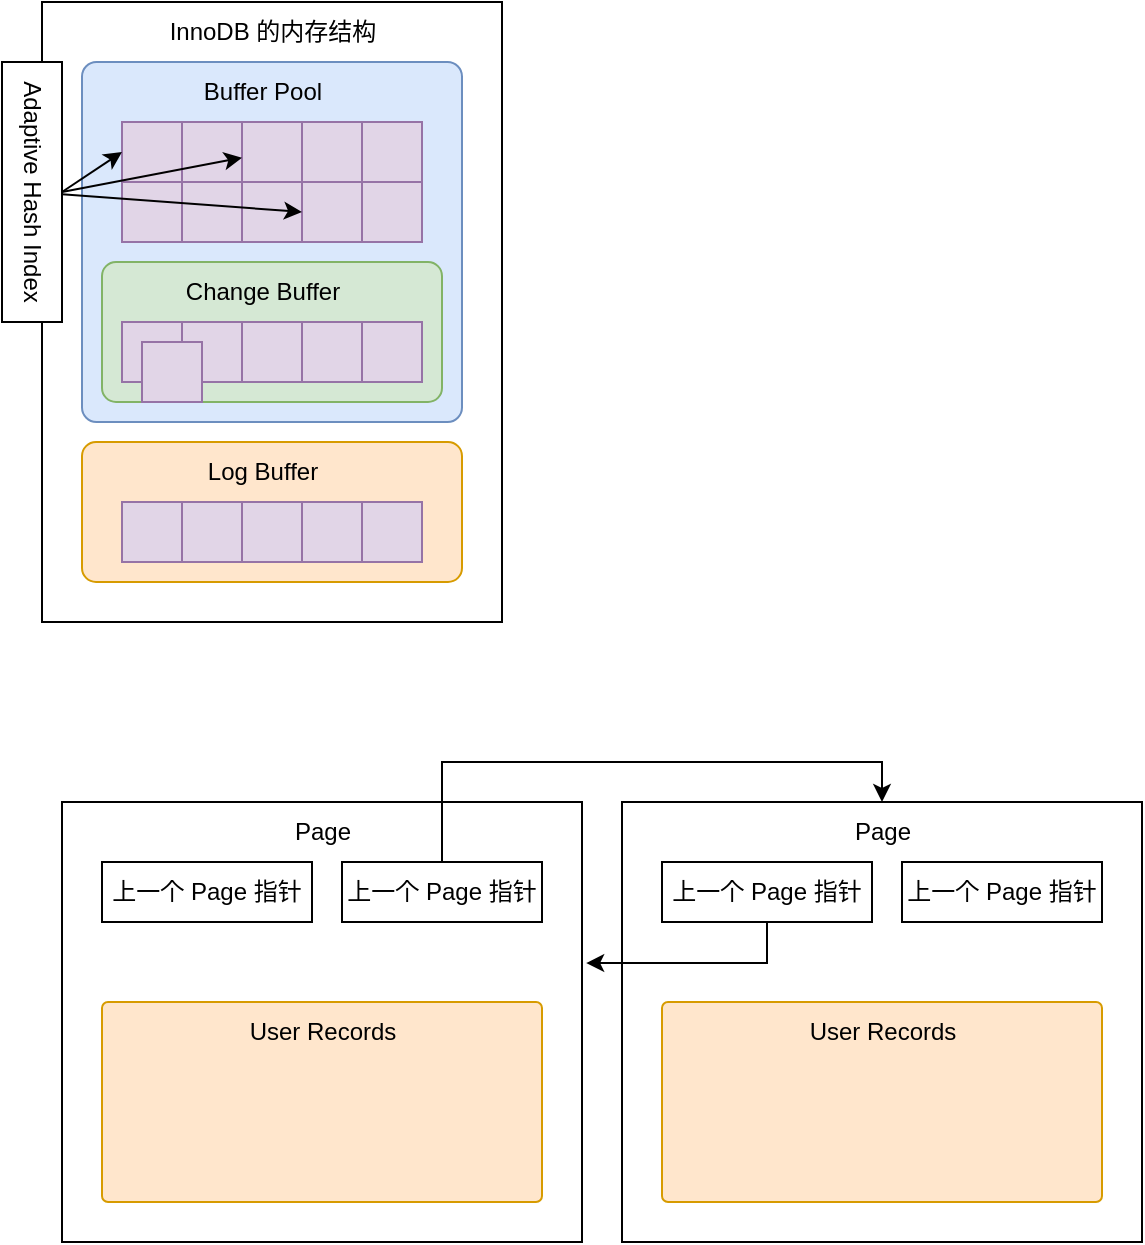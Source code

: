 <mxfile version="20.0.3" type="github">
  <diagram id="n7r63V4qj_OEsW7MUMy4" name="Page-1">
    <mxGraphModel dx="1221" dy="644" grid="1" gridSize="10" guides="1" tooltips="1" connect="1" arrows="1" fold="1" page="1" pageScale="1" pageWidth="1000" pageHeight="1000" math="0" shadow="0">
      <root>
        <mxCell id="0" />
        <mxCell id="1" parent="0" />
        <mxCell id="WWUqH5Mldn_Du5kBV7lZ-1" value="" style="rounded=0;whiteSpace=wrap;html=1;" vertex="1" parent="1">
          <mxGeometry x="70" y="80" width="230" height="310" as="geometry" />
        </mxCell>
        <mxCell id="WWUqH5Mldn_Du5kBV7lZ-2" value="InnoDB 的内存结构" style="text;html=1;align=center;verticalAlign=middle;resizable=0;points=[];autosize=1;strokeColor=none;fillColor=none;" vertex="1" parent="1">
          <mxGeometry x="120" y="80" width="130" height="30" as="geometry" />
        </mxCell>
        <mxCell id="WWUqH5Mldn_Du5kBV7lZ-3" value="" style="rounded=1;whiteSpace=wrap;html=1;arcSize=4;fillColor=#dae8fc;strokeColor=#6c8ebf;" vertex="1" parent="1">
          <mxGeometry x="90" y="110" width="190" height="180" as="geometry" />
        </mxCell>
        <mxCell id="WWUqH5Mldn_Du5kBV7lZ-4" value="Buffer Pool" style="text;html=1;align=center;verticalAlign=middle;resizable=0;points=[];autosize=1;strokeColor=none;fillColor=none;" vertex="1" parent="1">
          <mxGeometry x="140" y="110" width="80" height="30" as="geometry" />
        </mxCell>
        <mxCell id="WWUqH5Mldn_Du5kBV7lZ-5" value="" style="rounded=1;whiteSpace=wrap;html=1;arcSize=10;fillColor=#ffe6cc;strokeColor=#d79b00;" vertex="1" parent="1">
          <mxGeometry x="90" y="300" width="190" height="70" as="geometry" />
        </mxCell>
        <mxCell id="WWUqH5Mldn_Du5kBV7lZ-6" value="Log Buffer​" style="text;html=1;align=center;verticalAlign=middle;resizable=0;points=[];autosize=1;strokeColor=none;fillColor=none;" vertex="1" parent="1">
          <mxGeometry x="140" y="300" width="80" height="30" as="geometry" />
        </mxCell>
        <mxCell id="WWUqH5Mldn_Du5kBV7lZ-7" value="" style="whiteSpace=wrap;html=1;aspect=fixed;fillColor=#e1d5e7;strokeColor=#9673a6;" vertex="1" parent="1">
          <mxGeometry x="110" y="330" width="30" height="30" as="geometry" />
        </mxCell>
        <mxCell id="WWUqH5Mldn_Du5kBV7lZ-8" value="" style="whiteSpace=wrap;html=1;aspect=fixed;fillColor=#e1d5e7;strokeColor=#9673a6;" vertex="1" parent="1">
          <mxGeometry x="140" y="330" width="30" height="30" as="geometry" />
        </mxCell>
        <mxCell id="WWUqH5Mldn_Du5kBV7lZ-9" value="" style="whiteSpace=wrap;html=1;aspect=fixed;fillColor=#e1d5e7;strokeColor=#9673a6;" vertex="1" parent="1">
          <mxGeometry x="170" y="330" width="30" height="30" as="geometry" />
        </mxCell>
        <mxCell id="WWUqH5Mldn_Du5kBV7lZ-10" value="" style="whiteSpace=wrap;html=1;aspect=fixed;fillColor=#e1d5e7;strokeColor=#9673a6;" vertex="1" parent="1">
          <mxGeometry x="200" y="330" width="30" height="30" as="geometry" />
        </mxCell>
        <mxCell id="WWUqH5Mldn_Du5kBV7lZ-11" value="" style="whiteSpace=wrap;html=1;aspect=fixed;fillColor=#e1d5e7;strokeColor=#9673a6;" vertex="1" parent="1">
          <mxGeometry x="230" y="330" width="30" height="30" as="geometry" />
        </mxCell>
        <mxCell id="WWUqH5Mldn_Du5kBV7lZ-15" value="" style="rounded=1;whiteSpace=wrap;html=1;arcSize=10;fillColor=#d5e8d4;strokeColor=#82b366;" vertex="1" parent="1">
          <mxGeometry x="100" y="210" width="170" height="70" as="geometry" />
        </mxCell>
        <mxCell id="WWUqH5Mldn_Du5kBV7lZ-16" value="Change Buffer" style="text;html=1;align=center;verticalAlign=middle;resizable=0;points=[];autosize=1;strokeColor=none;fillColor=none;" vertex="1" parent="1">
          <mxGeometry x="130" y="210" width="100" height="30" as="geometry" />
        </mxCell>
        <mxCell id="WWUqH5Mldn_Du5kBV7lZ-17" value="" style="whiteSpace=wrap;html=1;aspect=fixed;fillColor=#e1d5e7;strokeColor=#9673a6;" vertex="1" parent="1">
          <mxGeometry x="110" y="140" width="30" height="30" as="geometry" />
        </mxCell>
        <mxCell id="WWUqH5Mldn_Du5kBV7lZ-18" value="" style="whiteSpace=wrap;html=1;aspect=fixed;fillColor=#e1d5e7;strokeColor=#9673a6;" vertex="1" parent="1">
          <mxGeometry x="140" y="140" width="30" height="30" as="geometry" />
        </mxCell>
        <mxCell id="WWUqH5Mldn_Du5kBV7lZ-19" value="" style="whiteSpace=wrap;html=1;aspect=fixed;fillColor=#e1d5e7;strokeColor=#9673a6;" vertex="1" parent="1">
          <mxGeometry x="170" y="140" width="30" height="30" as="geometry" />
        </mxCell>
        <mxCell id="WWUqH5Mldn_Du5kBV7lZ-20" value="" style="whiteSpace=wrap;html=1;aspect=fixed;fillColor=#e1d5e7;strokeColor=#9673a6;" vertex="1" parent="1">
          <mxGeometry x="200" y="140" width="30" height="30" as="geometry" />
        </mxCell>
        <mxCell id="WWUqH5Mldn_Du5kBV7lZ-21" value="" style="whiteSpace=wrap;html=1;aspect=fixed;fillColor=#e1d5e7;strokeColor=#9673a6;" vertex="1" parent="1">
          <mxGeometry x="230" y="140" width="30" height="30" as="geometry" />
        </mxCell>
        <mxCell id="WWUqH5Mldn_Du5kBV7lZ-22" value="" style="whiteSpace=wrap;html=1;aspect=fixed;fillColor=#e1d5e7;strokeColor=#9673a6;" vertex="1" parent="1">
          <mxGeometry x="110" y="170" width="30" height="30" as="geometry" />
        </mxCell>
        <mxCell id="WWUqH5Mldn_Du5kBV7lZ-23" value="" style="whiteSpace=wrap;html=1;aspect=fixed;fillColor=#e1d5e7;strokeColor=#9673a6;" vertex="1" parent="1">
          <mxGeometry x="140" y="170" width="30" height="30" as="geometry" />
        </mxCell>
        <mxCell id="WWUqH5Mldn_Du5kBV7lZ-24" value="" style="whiteSpace=wrap;html=1;aspect=fixed;fillColor=#e1d5e7;strokeColor=#9673a6;" vertex="1" parent="1">
          <mxGeometry x="170" y="170" width="30" height="30" as="geometry" />
        </mxCell>
        <mxCell id="WWUqH5Mldn_Du5kBV7lZ-25" value="" style="whiteSpace=wrap;html=1;aspect=fixed;fillColor=#e1d5e7;strokeColor=#9673a6;" vertex="1" parent="1">
          <mxGeometry x="200" y="170" width="30" height="30" as="geometry" />
        </mxCell>
        <mxCell id="WWUqH5Mldn_Du5kBV7lZ-26" value="" style="whiteSpace=wrap;html=1;aspect=fixed;fillColor=#e1d5e7;strokeColor=#9673a6;" vertex="1" parent="1">
          <mxGeometry x="230" y="170" width="30" height="30" as="geometry" />
        </mxCell>
        <mxCell id="WWUqH5Mldn_Du5kBV7lZ-27" value="" style="whiteSpace=wrap;html=1;aspect=fixed;fillColor=#e1d5e7;strokeColor=#9673a6;" vertex="1" parent="1">
          <mxGeometry x="110" y="240" width="30" height="30" as="geometry" />
        </mxCell>
        <mxCell id="WWUqH5Mldn_Du5kBV7lZ-28" value="" style="whiteSpace=wrap;html=1;aspect=fixed;fillColor=#e1d5e7;strokeColor=#9673a6;" vertex="1" parent="1">
          <mxGeometry x="140" y="240" width="30" height="30" as="geometry" />
        </mxCell>
        <mxCell id="WWUqH5Mldn_Du5kBV7lZ-29" value="" style="whiteSpace=wrap;html=1;aspect=fixed;fillColor=#e1d5e7;strokeColor=#9673a6;" vertex="1" parent="1">
          <mxGeometry x="170" y="240" width="30" height="30" as="geometry" />
        </mxCell>
        <mxCell id="WWUqH5Mldn_Du5kBV7lZ-30" value="" style="whiteSpace=wrap;html=1;aspect=fixed;fillColor=#e1d5e7;strokeColor=#9673a6;" vertex="1" parent="1">
          <mxGeometry x="200" y="240" width="30" height="30" as="geometry" />
        </mxCell>
        <mxCell id="WWUqH5Mldn_Du5kBV7lZ-31" value="" style="whiteSpace=wrap;html=1;aspect=fixed;fillColor=#e1d5e7;strokeColor=#9673a6;" vertex="1" parent="1">
          <mxGeometry x="230" y="240" width="30" height="30" as="geometry" />
        </mxCell>
        <mxCell id="WWUqH5Mldn_Du5kBV7lZ-39" style="rounded=0;orthogonalLoop=1;jettySize=auto;html=1;entryX=0;entryY=0.5;entryDx=0;entryDy=0;exitX=0.5;exitY=0;exitDx=0;exitDy=0;" edge="1" parent="1" source="WWUqH5Mldn_Du5kBV7lZ-37" target="WWUqH5Mldn_Du5kBV7lZ-17">
          <mxGeometry relative="1" as="geometry" />
        </mxCell>
        <mxCell id="WWUqH5Mldn_Du5kBV7lZ-40" style="edgeStyle=none;rounded=0;orthogonalLoop=1;jettySize=auto;html=1;exitX=0.5;exitY=0;exitDx=0;exitDy=0;" edge="1" parent="1" source="WWUqH5Mldn_Du5kBV7lZ-37" target="WWUqH5Mldn_Du5kBV7lZ-19">
          <mxGeometry relative="1" as="geometry" />
        </mxCell>
        <mxCell id="WWUqH5Mldn_Du5kBV7lZ-41" style="edgeStyle=none;rounded=0;orthogonalLoop=1;jettySize=auto;html=1;entryX=1;entryY=0.5;entryDx=0;entryDy=0;" edge="1" parent="1" source="WWUqH5Mldn_Du5kBV7lZ-37" target="WWUqH5Mldn_Du5kBV7lZ-24">
          <mxGeometry relative="1" as="geometry" />
        </mxCell>
        <mxCell id="WWUqH5Mldn_Du5kBV7lZ-37" value="Adaptive Hash Index" style="rounded=0;whiteSpace=wrap;html=1;rotation=90;" vertex="1" parent="1">
          <mxGeometry y="160" width="130" height="30" as="geometry" />
        </mxCell>
        <mxCell id="WWUqH5Mldn_Du5kBV7lZ-43" value="" style="rounded=0;whiteSpace=wrap;html=1;" vertex="1" parent="1">
          <mxGeometry x="80" y="480" width="260" height="220" as="geometry" />
        </mxCell>
        <mxCell id="WWUqH5Mldn_Du5kBV7lZ-44" value="Page" style="text;html=1;align=center;verticalAlign=middle;resizable=0;points=[];autosize=1;strokeColor=none;fillColor=none;" vertex="1" parent="1">
          <mxGeometry x="185" y="480" width="50" height="30" as="geometry" />
        </mxCell>
        <mxCell id="WWUqH5Mldn_Du5kBV7lZ-45" value="" style="whiteSpace=wrap;html=1;aspect=fixed;fillColor=#e1d5e7;strokeColor=#9673a6;" vertex="1" parent="1">
          <mxGeometry x="120" y="250" width="30" height="30" as="geometry" />
        </mxCell>
        <mxCell id="WWUqH5Mldn_Du5kBV7lZ-46" value="上一个 Page 指针" style="rounded=0;whiteSpace=wrap;html=1;" vertex="1" parent="1">
          <mxGeometry x="100" y="510" width="105" height="30" as="geometry" />
        </mxCell>
        <mxCell id="WWUqH5Mldn_Du5kBV7lZ-47" value="上一个 Page 指针" style="rounded=0;whiteSpace=wrap;html=1;" vertex="1" parent="1">
          <mxGeometry x="220" y="510" width="100" height="30" as="geometry" />
        </mxCell>
        <mxCell id="WWUqH5Mldn_Du5kBV7lZ-48" value="" style="rounded=1;whiteSpace=wrap;html=1;arcSize=3;fillColor=#ffe6cc;strokeColor=#d79b00;" vertex="1" parent="1">
          <mxGeometry x="100" y="580" width="220" height="100" as="geometry" />
        </mxCell>
        <mxCell id="WWUqH5Mldn_Du5kBV7lZ-49" value="User Records" style="text;html=1;align=center;verticalAlign=middle;resizable=0;points=[];autosize=1;strokeColor=none;fillColor=none;" vertex="1" parent="1">
          <mxGeometry x="160" y="580" width="100" height="30" as="geometry" />
        </mxCell>
        <mxCell id="WWUqH5Mldn_Du5kBV7lZ-50" value="" style="rounded=0;whiteSpace=wrap;html=1;" vertex="1" parent="1">
          <mxGeometry x="360" y="480" width="260" height="220" as="geometry" />
        </mxCell>
        <mxCell id="WWUqH5Mldn_Du5kBV7lZ-51" value="Page" style="text;html=1;align=center;verticalAlign=middle;resizable=0;points=[];autosize=1;strokeColor=none;fillColor=none;" vertex="1" parent="1">
          <mxGeometry x="465" y="480" width="50" height="30" as="geometry" />
        </mxCell>
        <mxCell id="WWUqH5Mldn_Du5kBV7lZ-60" style="edgeStyle=orthogonalEdgeStyle;rounded=0;orthogonalLoop=1;jettySize=auto;html=1;entryX=1.008;entryY=0.366;entryDx=0;entryDy=0;entryPerimeter=0;exitX=0.5;exitY=1;exitDx=0;exitDy=0;" edge="1" parent="1" source="WWUqH5Mldn_Du5kBV7lZ-52" target="WWUqH5Mldn_Du5kBV7lZ-43">
          <mxGeometry relative="1" as="geometry">
            <Array as="points">
              <mxPoint x="433" y="561" />
            </Array>
          </mxGeometry>
        </mxCell>
        <mxCell id="WWUqH5Mldn_Du5kBV7lZ-52" value="上一个 Page 指针" style="rounded=0;whiteSpace=wrap;html=1;" vertex="1" parent="1">
          <mxGeometry x="380" y="510" width="105" height="30" as="geometry" />
        </mxCell>
        <mxCell id="WWUqH5Mldn_Du5kBV7lZ-53" value="上一个 Page 指针" style="rounded=0;whiteSpace=wrap;html=1;" vertex="1" parent="1">
          <mxGeometry x="500" y="510" width="100" height="30" as="geometry" />
        </mxCell>
        <mxCell id="WWUqH5Mldn_Du5kBV7lZ-54" value="" style="rounded=1;whiteSpace=wrap;html=1;arcSize=3;fillColor=#ffe6cc;strokeColor=#d79b00;" vertex="1" parent="1">
          <mxGeometry x="380" y="580" width="220" height="100" as="geometry" />
        </mxCell>
        <mxCell id="WWUqH5Mldn_Du5kBV7lZ-55" value="User Records" style="text;html=1;align=center;verticalAlign=middle;resizable=0;points=[];autosize=1;strokeColor=none;fillColor=none;" vertex="1" parent="1">
          <mxGeometry x="440" y="580" width="100" height="30" as="geometry" />
        </mxCell>
        <mxCell id="WWUqH5Mldn_Du5kBV7lZ-56" style="edgeStyle=orthogonalEdgeStyle;rounded=0;orthogonalLoop=1;jettySize=auto;html=1;exitX=0.5;exitY=0;exitDx=0;exitDy=0;entryX=0.5;entryY=0;entryDx=0;entryDy=0;" edge="1" parent="1" source="WWUqH5Mldn_Du5kBV7lZ-47" target="WWUqH5Mldn_Du5kBV7lZ-50">
          <mxGeometry relative="1" as="geometry">
            <mxPoint x="490" y="450" as="targetPoint" />
            <Array as="points">
              <mxPoint x="270" y="460" />
              <mxPoint x="490" y="460" />
            </Array>
          </mxGeometry>
        </mxCell>
      </root>
    </mxGraphModel>
  </diagram>
</mxfile>
